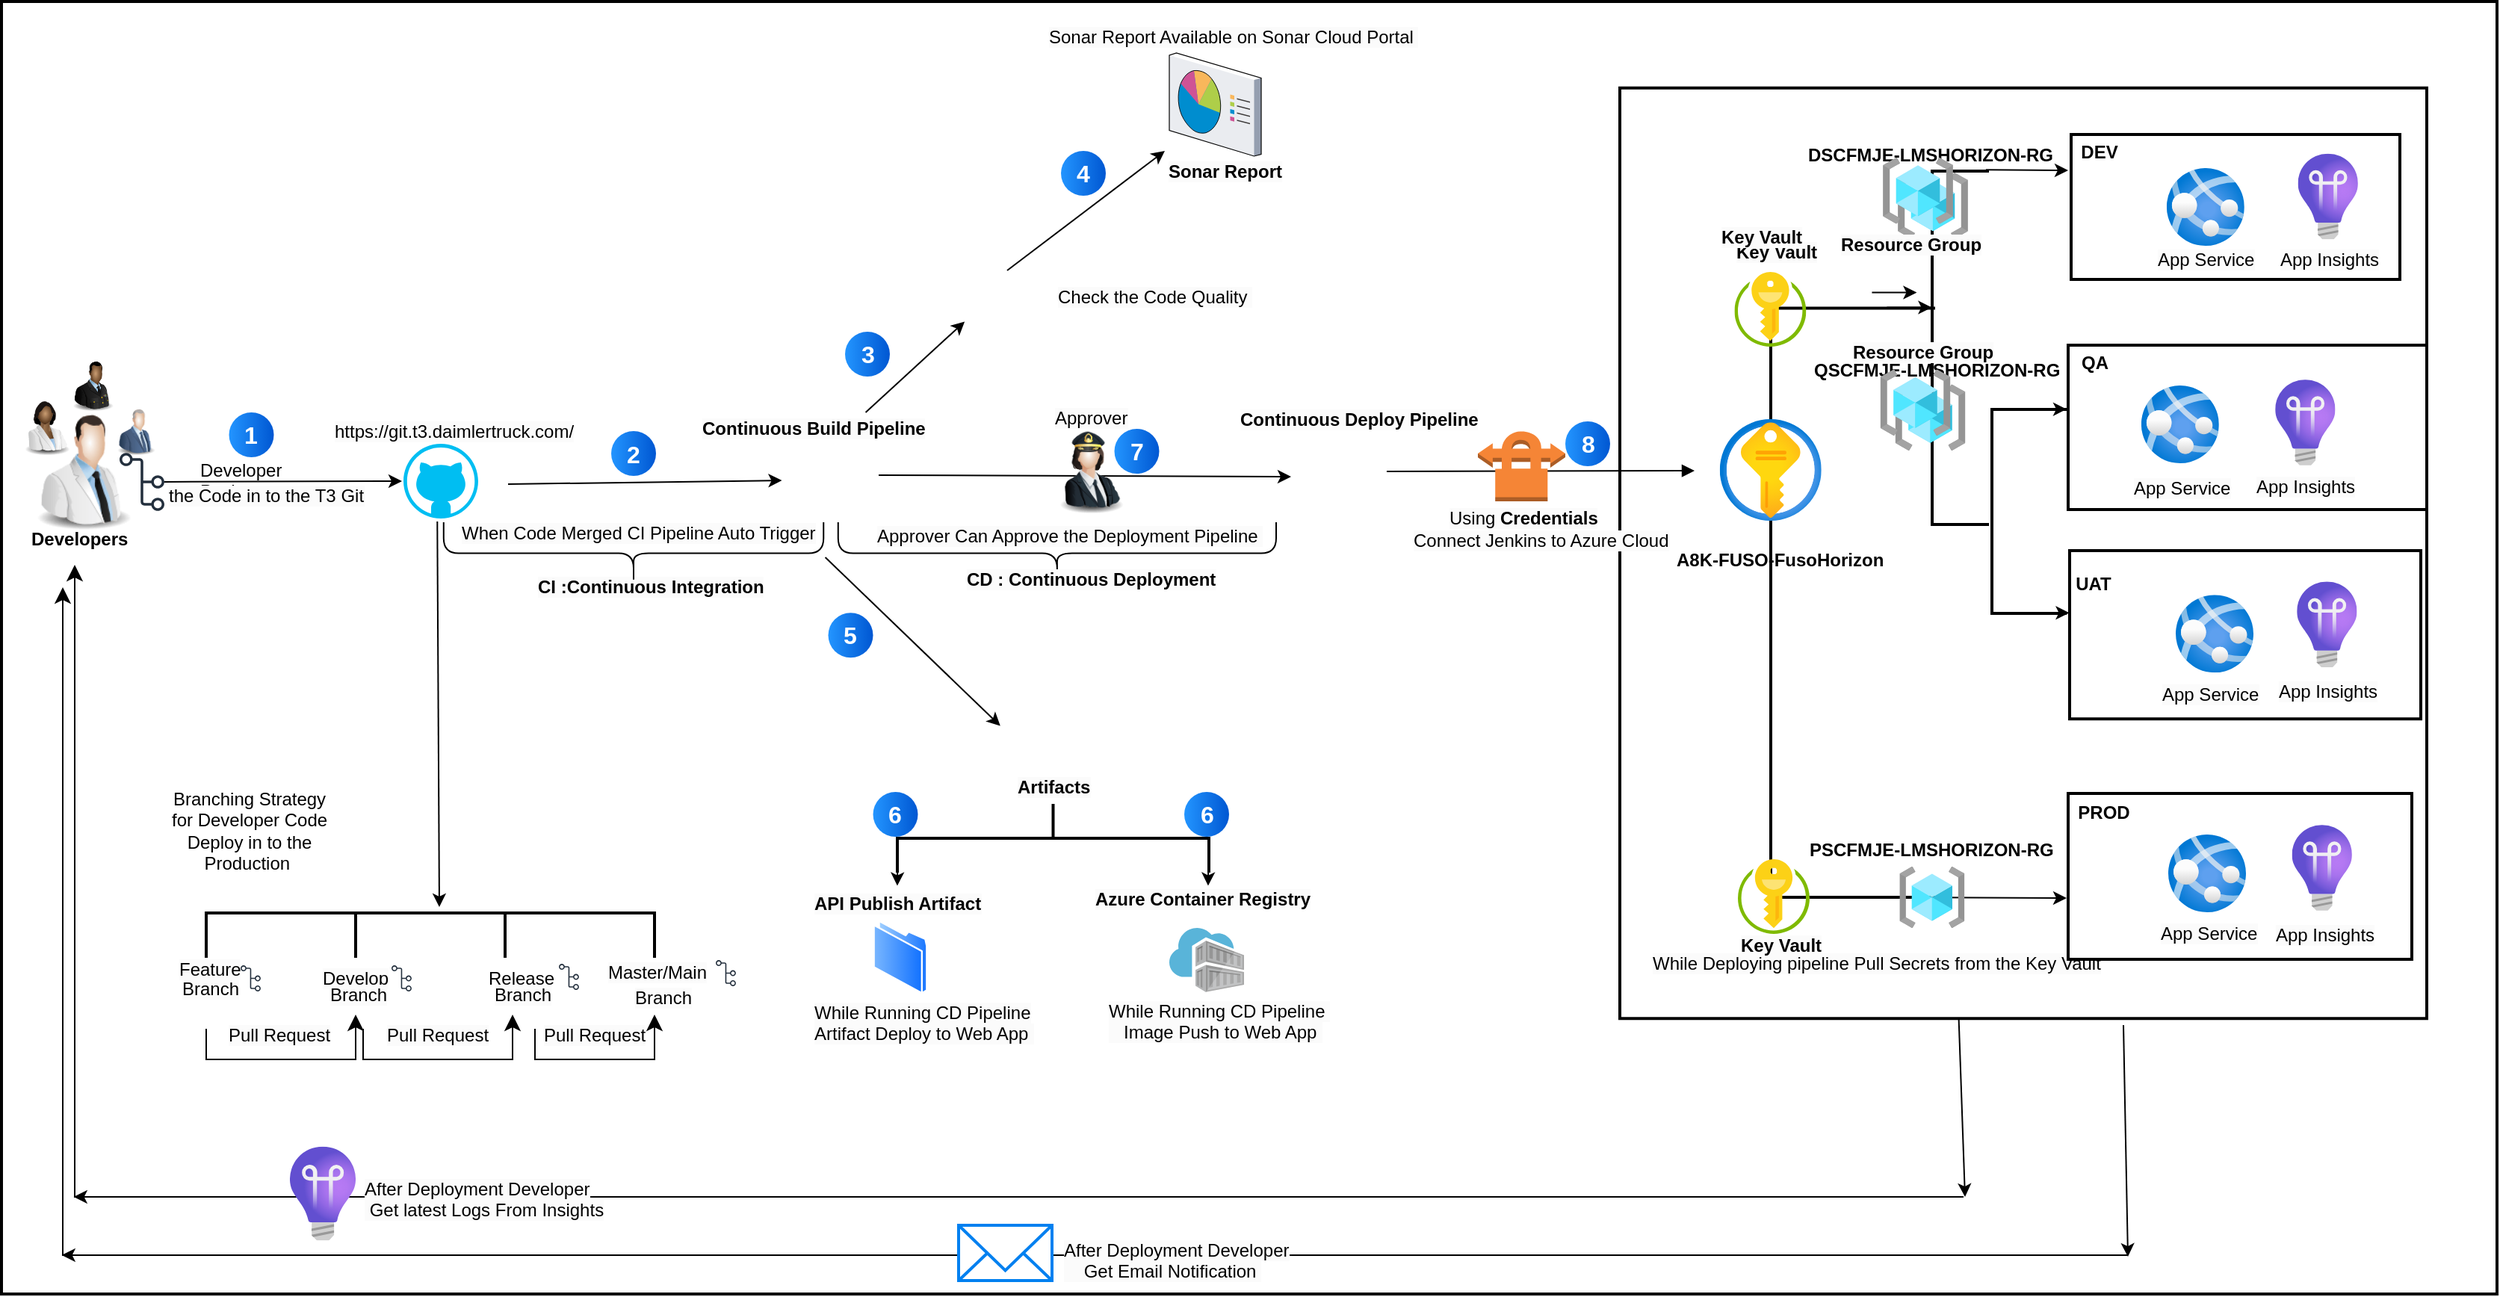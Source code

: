 <mxfile version="24.8.6">
  <diagram name="Jenkins" id="ltTIFVDYSYnXKsiDniPg">
    <mxGraphModel dx="2590" dy="818" grid="1" gridSize="10" guides="1" tooltips="1" connect="1" arrows="1" fold="1" page="1" pageScale="1" pageWidth="850" pageHeight="1100" math="0" shadow="0">
      <root>
        <mxCell id="0" />
        <mxCell id="1" parent="0" />
        <mxCell id="tWTxLmLye7Xa4t6PKYDe-1" value="" style="whiteSpace=wrap;strokeWidth=2;" parent="1" vertex="1">
          <mxGeometry x="-773" y="30" width="1670" height="865" as="geometry" />
        </mxCell>
        <mxCell id="tWTxLmLye7Xa4t6PKYDe-2" value="" style="whiteSpace=wrap;strokeWidth=2;" parent="1" vertex="1">
          <mxGeometry x="310" y="87.87" width="540" height="622.75" as="geometry" />
        </mxCell>
        <mxCell id="tWTxLmLye7Xa4t6PKYDe-3" value="" style="strokeWidth=2;html=1;shape=mxgraph.flowchart.annotation_1;align=left;pointerEvents=1;direction=south;" parent="1" vertex="1">
          <mxGeometry x="-636" y="640" width="100" height="30" as="geometry" />
        </mxCell>
        <mxCell id="tWTxLmLye7Xa4t6PKYDe-4" value="" style="strokeWidth=2;html=1;shape=mxgraph.flowchart.annotation_1;align=left;pointerEvents=1;direction=south;" parent="1" vertex="1">
          <mxGeometry x="-536" y="640" width="100" height="30" as="geometry" />
        </mxCell>
        <mxCell id="tWTxLmLye7Xa4t6PKYDe-5" value="" style="strokeWidth=2;html=1;shape=mxgraph.flowchart.annotation_1;align=left;pointerEvents=1;direction=south;" parent="1" vertex="1">
          <mxGeometry x="-436" y="640" width="100" height="30" as="geometry" />
        </mxCell>
        <mxCell id="tWTxLmLye7Xa4t6PKYDe-6" value="" style="endArrow=classic;html=1;rounded=0;" parent="1" edge="1">
          <mxGeometry width="50" height="50" relative="1" as="geometry">
            <mxPoint x="-481.36" y="378" as="sourcePoint" />
            <mxPoint x="-480" y="636" as="targetPoint" />
          </mxGeometry>
        </mxCell>
        <mxCell id="tWTxLmLye7Xa4t6PKYDe-7" value="&lt;span style=&quot;color: rgb(0, 0, 0); font-family: Helvetica; font-size: 12px; font-style: normal; font-variant-ligatures: normal; font-variant-caps: normal; font-weight: 400; letter-spacing: normal; orphans: 2; text-align: center; text-indent: 0px; text-transform: none; widows: 2; word-spacing: 0px; -webkit-text-stroke-width: 0px; white-space: nowrap; background-color: rgb(251, 251, 251); text-decoration-thickness: initial; text-decoration-style: initial; text-decoration-color: initial; display: inline !important; float: none;&quot;&gt;Feature&lt;/span&gt;" style="text;whiteSpace=wrap;html=1;" parent="1" vertex="1">
          <mxGeometry x="-656" y="663.5" width="60" height="20" as="geometry" />
        </mxCell>
        <mxCell id="tWTxLmLye7Xa4t6PKYDe-8" value="&lt;span style=&quot;color: rgb(0, 0, 0); font-family: Helvetica; font-size: 12px; font-style: normal; font-variant-ligatures: normal; font-variant-caps: normal; font-weight: 400; letter-spacing: normal; orphans: 2; text-align: center; text-indent: 0px; text-transform: none; widows: 2; word-spacing: 0px; -webkit-text-stroke-width: 0px; white-space: nowrap; background-color: rgb(251, 251, 251); text-decoration-thickness: initial; text-decoration-style: initial; text-decoration-color: initial; display: inline !important; float: none;&quot;&gt;Develop&lt;/span&gt;" style="text;whiteSpace=wrap;html=1;" parent="1" vertex="1">
          <mxGeometry x="-560" y="670" width="60" height="20" as="geometry" />
        </mxCell>
        <mxCell id="tWTxLmLye7Xa4t6PKYDe-9" value="&lt;div style=&quot;text-align: center;&quot;&gt;&lt;span style=&quot;text-wrap-mode: nowrap;&quot;&gt;Release&lt;/span&gt;&lt;/div&gt;" style="text;whiteSpace=wrap;html=1;" parent="1" vertex="1">
          <mxGeometry x="-449" y="670" width="60" height="20" as="geometry" />
        </mxCell>
        <mxCell id="tWTxLmLye7Xa4t6PKYDe-10" value="&lt;span style=&quot;color: rgb(0, 0, 0); font-family: Helvetica; font-size: 12px; font-style: normal; font-variant-ligatures: normal; font-variant-caps: normal; font-weight: 400; letter-spacing: normal; orphans: 2; text-align: center; text-indent: 0px; text-transform: none; widows: 2; word-spacing: 0px; -webkit-text-stroke-width: 0px; white-space: nowrap; background-color: rgb(251, 251, 251); text-decoration-thickness: initial; text-decoration-style: initial; text-decoration-color: initial; display: inline !important; float: none;&quot;&gt;Master/Main&lt;/span&gt;" style="text;whiteSpace=wrap;html=1;" parent="1" vertex="1">
          <mxGeometry x="-369.5" y="666" width="60" height="20" as="geometry" />
        </mxCell>
        <mxCell id="tWTxLmLye7Xa4t6PKYDe-11" value="" style="shape=partialRectangle;whiteSpace=wrap;html=1;bottom=1;right=1;left=1;top=0;fillColor=none;routingCenterX=-0.5;" parent="1" vertex="1">
          <mxGeometry x="-636" y="718" width="100" height="20" as="geometry" />
        </mxCell>
        <mxCell id="tWTxLmLye7Xa4t6PKYDe-12" value="" style="shape=partialRectangle;whiteSpace=wrap;html=1;bottom=1;right=1;left=1;top=0;fillColor=none;routingCenterX=-0.5;" parent="1" vertex="1">
          <mxGeometry x="-531" y="718" width="100" height="20" as="geometry" />
        </mxCell>
        <mxCell id="tWTxLmLye7Xa4t6PKYDe-13" value="" style="edgeStyle=segmentEdgeStyle;endArrow=classic;html=1;curved=0;rounded=0;endSize=8;startSize=8;" parent="1" edge="1">
          <mxGeometry width="50" height="50" relative="1" as="geometry">
            <mxPoint x="-458" y="738" as="sourcePoint" />
            <mxPoint x="-431" y="708" as="targetPoint" />
          </mxGeometry>
        </mxCell>
        <mxCell id="tWTxLmLye7Xa4t6PKYDe-14" value="" style="shape=partialRectangle;whiteSpace=wrap;html=1;bottom=1;right=1;left=1;top=0;fillColor=none;routingCenterX=-0.5;" parent="1" vertex="1">
          <mxGeometry x="-416" y="718" width="80" height="20" as="geometry" />
        </mxCell>
        <mxCell id="tWTxLmLye7Xa4t6PKYDe-15" value="" style="edgeStyle=segmentEdgeStyle;endArrow=classic;html=1;curved=0;rounded=0;endSize=8;startSize=8;" parent="1" edge="1">
          <mxGeometry width="50" height="50" relative="1" as="geometry">
            <mxPoint x="-356" y="738" as="sourcePoint" />
            <mxPoint x="-336" y="708" as="targetPoint" />
          </mxGeometry>
        </mxCell>
        <mxCell id="tWTxLmLye7Xa4t6PKYDe-16" value="&lt;span style=&quot;color: rgb(0, 0, 0); font-family: Helvetica; font-size: 12px; font-style: normal; font-variant-ligatures: normal; font-variant-caps: normal; font-weight: 400; letter-spacing: normal; orphans: 2; text-align: center; text-indent: 0px; text-transform: none; widows: 2; word-spacing: 0px; -webkit-text-stroke-width: 0px; white-space: nowrap; background-color: rgb(251, 251, 251); text-decoration-thickness: initial; text-decoration-style: initial; text-decoration-color: initial; display: inline !important; float: none;&quot;&gt;Pull Request&lt;/span&gt;" style="text;whiteSpace=wrap;html=1;" parent="1" vertex="1">
          <mxGeometry x="-623" y="708" width="23" height="20" as="geometry" />
        </mxCell>
        <mxCell id="tWTxLmLye7Xa4t6PKYDe-17" value="" style="endArrow=classic;html=1;rounded=0;entryX=0;entryY=0.5;entryDx=0;entryDy=0;" parent="1" target="tWTxLmLye7Xa4t6PKYDe-135" edge="1">
          <mxGeometry width="50" height="50" relative="1" as="geometry">
            <mxPoint x="-434" y="353" as="sourcePoint" />
            <mxPoint x="-274" y="353" as="targetPoint" />
          </mxGeometry>
        </mxCell>
        <mxCell id="tWTxLmLye7Xa4t6PKYDe-19" value="" style="edgeStyle=elbowEdgeStyle;elbow=horizontal;endArrow=classic;html=1;curved=0;rounded=0;endSize=8;startSize=8;" parent="1" edge="1">
          <mxGeometry width="50" height="50" relative="1" as="geometry">
            <mxPoint x="540" y="830" as="sourcePoint" />
            <mxPoint x="-724" y="407" as="targetPoint" />
            <Array as="points">
              <mxPoint x="-724" y="717" />
            </Array>
          </mxGeometry>
        </mxCell>
        <mxCell id="tWTxLmLye7Xa4t6PKYDe-20" value="&lt;span style=&quot;color: rgb(0, 0, 0); font-family: Helvetica; font-size: 12px; font-style: normal; font-variant-ligatures: normal; font-variant-caps: normal; letter-spacing: normal; orphans: 2; text-align: center; text-indent: 0px; text-transform: none; widows: 2; word-spacing: 0px; -webkit-text-stroke-width: 0px; white-space: nowrap; background-color: rgb(251, 251, 251); text-decoration-thickness: initial; text-decoration-style: initial; text-decoration-color: initial; float: none; display: inline !important;&quot;&gt;Continuous&amp;nbsp;Build Pipeline&lt;/span&gt;" style="text;whiteSpace=wrap;html=1;fontStyle=1" parent="1" vertex="1">
          <mxGeometry x="-306.5" y="302" width="165" height="20" as="geometry" />
        </mxCell>
        <mxCell id="tWTxLmLye7Xa4t6PKYDe-21" value="&lt;span style=&quot;color: rgb(0, 0, 0); font-family: Helvetica; font-size: 12px; font-style: normal; font-variant-ligatures: normal; font-variant-caps: normal; letter-spacing: normal; orphans: 2; text-align: center; text-indent: 0px; text-transform: none; widows: 2; word-spacing: 0px; -webkit-text-stroke-width: 0px; white-space: nowrap; background-color: rgb(251, 251, 251); text-decoration-thickness: initial; text-decoration-style: initial; text-decoration-color: initial; float: none; display: inline !important;&quot;&gt;API Publish Artifact&lt;/span&gt;" style="text;whiteSpace=wrap;html=1;fontStyle=1" parent="1" vertex="1">
          <mxGeometry x="-231.5" y="619.5" width="106" height="30" as="geometry" />
        </mxCell>
        <mxCell id="tWTxLmLye7Xa4t6PKYDe-22" value="&lt;span style=&quot;color: rgb(0, 0, 0); font-family: Helvetica; font-size: 12px; font-style: normal; font-variant-ligatures: normal; font-variant-caps: normal; letter-spacing: normal; orphans: 2; text-align: center; text-indent: 0px; text-transform: none; widows: 2; word-spacing: 0px; -webkit-text-stroke-width: 0px; white-space: nowrap; background-color: rgb(251, 251, 251); text-decoration-thickness: initial; text-decoration-style: initial; text-decoration-color: initial; float: none; display: inline !important;&quot;&gt;Azure Container Registry&lt;/span&gt;" style="text;whiteSpace=wrap;html=1;fontStyle=1" parent="1" vertex="1">
          <mxGeometry x="-43.5" y="617" width="154" height="23" as="geometry" />
        </mxCell>
        <mxCell id="tWTxLmLye7Xa4t6PKYDe-23" value="" style="image;sketch=0;aspect=fixed;html=1;points=[];align=center;fontSize=12;image=img/lib/mscae/Container_Registries.svg;" parent="1" vertex="1">
          <mxGeometry x="8.5" y="650" width="50" height="43" as="geometry" />
        </mxCell>
        <mxCell id="tWTxLmLye7Xa4t6PKYDe-24" value="&lt;span style=&quot;color: rgb(0, 0, 0); font-family: Helvetica; font-size: 12px; font-style: normal; font-variant-ligatures: normal; font-variant-caps: normal; letter-spacing: normal; orphans: 2; text-align: center; text-indent: 0px; text-transform: none; widows: 2; word-spacing: 0px; -webkit-text-stroke-width: 0px; white-space: nowrap; background-color: rgb(251, 251, 251); text-decoration-thickness: initial; text-decoration-style: initial; text-decoration-color: initial; float: none; display: inline !important;&quot;&gt;Sonar Report&lt;/span&gt;" style="text;whiteSpace=wrap;html=1;fontStyle=1" parent="1" vertex="1">
          <mxGeometry x="5.5" y="130" width="74.5" height="17" as="geometry" />
        </mxCell>
        <mxCell id="tWTxLmLye7Xa4t6PKYDe-25" value="" style="verticalLabelPosition=bottom;sketch=0;aspect=fixed;html=1;verticalAlign=top;strokeColor=none;align=center;outlineConnect=0;shape=mxgraph.citrix.reporting;" parent="1" vertex="1">
          <mxGeometry x="8.5" y="64.5" width="61.5" height="69" as="geometry" />
        </mxCell>
        <mxCell id="tWTxLmLye7Xa4t6PKYDe-26" value="" style="endArrow=classic;html=1;rounded=0;" parent="1" edge="1">
          <mxGeometry width="50" height="50" relative="1" as="geometry">
            <mxPoint x="-186" y="347" as="sourcePoint" />
            <mxPoint x="90" y="348" as="targetPoint" />
          </mxGeometry>
        </mxCell>
        <mxCell id="tWTxLmLye7Xa4t6PKYDe-27" value="" style="endArrow=classic;html=1;rounded=0;entryX=0.23;entryY=0.766;entryDx=0;entryDy=0;entryPerimeter=0;" parent="1" edge="1">
          <mxGeometry width="50" height="50" relative="1" as="geometry">
            <mxPoint x="-194.71" y="305" as="sourcePoint" />
            <mxPoint x="-128.42" y="244.198" as="targetPoint" />
          </mxGeometry>
        </mxCell>
        <mxCell id="tWTxLmLye7Xa4t6PKYDe-28" value="" style="endArrow=classic;html=1;rounded=0;entryX=0;entryY=0;entryDx=0;entryDy=0;" parent="1" target="tWTxLmLye7Xa4t6PKYDe-24" edge="1">
          <mxGeometry width="50" height="50" relative="1" as="geometry">
            <mxPoint x="-100" y="210" as="sourcePoint" />
            <mxPoint x="-14" y="127" as="targetPoint" />
          </mxGeometry>
        </mxCell>
        <mxCell id="tWTxLmLye7Xa4t6PKYDe-29" value="" style="image;html=1;image=img/lib/clip_art/people/Scientist_Man_128x128.png" parent="1" vertex="1">
          <mxGeometry x="-758" y="304.5" width="80" height="80" as="geometry" />
        </mxCell>
        <mxCell id="tWTxLmLye7Xa4t6PKYDe-30" value="" style="edgeStyle=elbowEdgeStyle;elbow=horizontal;endArrow=classic;html=1;curved=0;rounded=0;endSize=8;startSize=8;" parent="1" edge="1">
          <mxGeometry width="50" height="50" relative="1" as="geometry">
            <mxPoint x="650" y="869" as="sourcePoint" />
            <mxPoint x="-731.88" y="422" as="targetPoint" />
            <Array as="points">
              <mxPoint x="-732" y="877" />
            </Array>
          </mxGeometry>
        </mxCell>
        <mxCell id="tWTxLmLye7Xa4t6PKYDe-31" value="" style="image;aspect=fixed;perimeter=ellipsePerimeter;html=1;align=center;shadow=0;dashed=0;spacingTop=3;image=img/lib/active_directory/folder.svg;" parent="1" vertex="1">
          <mxGeometry x="-189.75" y="644.5" width="36.5" height="50" as="geometry" />
        </mxCell>
        <mxCell id="tWTxLmLye7Xa4t6PKYDe-32" value="" style="endArrow=classic;html=1;rounded=0;entryX=-0.012;entryY=0.401;entryDx=0;entryDy=0;entryPerimeter=0;" parent="1" edge="1">
          <mxGeometry width="50" height="50" relative="1" as="geometry">
            <mxPoint x="-221.71" y="402" as="sourcePoint" />
            <mxPoint x="-104.6" y="514.8" as="targetPoint" />
          </mxGeometry>
        </mxCell>
        <mxCell id="tWTxLmLye7Xa4t6PKYDe-33" value="&lt;span style=&quot;color: rgb(0, 0, 0); font-family: Helvetica; font-size: 12px; font-style: normal; font-variant-ligatures: normal; font-variant-caps: normal; font-weight: 400; letter-spacing: normal; orphans: 2; text-align: center; text-indent: 0px; text-transform: none; widows: 2; word-spacing: 0px; -webkit-text-stroke-width: 0px; white-space: normal; background-color: rgb(251, 251, 251); text-decoration-thickness: initial; text-decoration-style: initial; text-decoration-color: initial; display: inline !important; float: none;&quot;&gt;Approver&lt;/span&gt;" style="text;whiteSpace=wrap;html=1;" parent="1" vertex="1">
          <mxGeometry x="-70.5" y="294.63" width="70" height="20" as="geometry" />
        </mxCell>
        <mxCell id="tWTxLmLye7Xa4t6PKYDe-41" value="" style="image;aspect=fixed;html=1;points=[];align=center;fontSize=12;image=img/lib/azure2/devops/Application_Insights.svg;" parent="1" vertex="1">
          <mxGeometry x="-580" y="796.25" width="44" height="63" as="geometry" />
        </mxCell>
        <mxCell id="tWTxLmLye7Xa4t6PKYDe-46" value="" style="curved=1;startArrow=none;endArrow=block;exitX=1;exitY=0.5;exitDx=0;exitDy=0;" parent="1" edge="1" source="tWTxLmLye7Xa4t6PKYDe-136">
          <mxGeometry relative="1" as="geometry">
            <Array as="points" />
            <mxPoint x="199" y="344" as="sourcePoint" />
            <mxPoint x="360" y="344" as="targetPoint" />
          </mxGeometry>
        </mxCell>
        <mxCell id="tWTxLmLye7Xa4t6PKYDe-48" value="&lt;span style=&quot;color: rgb(0, 0, 0); font-family: Helvetica; font-size: 12px; font-style: normal; font-variant-ligatures: normal; font-variant-caps: normal; font-weight: 400; letter-spacing: normal; orphans: 2; text-align: center; text-indent: 0px; text-transform: none; widows: 2; word-spacing: 0px; -webkit-text-stroke-width: 0px; white-space: nowrap; background-color: rgb(251, 251, 251); text-decoration-thickness: initial; text-decoration-style: initial; text-decoration-color: initial; display: inline !important; float: none;&quot;&gt;After Deployment Developer&lt;/span&gt;&lt;div&gt;&lt;span style=&quot;color: rgb(0, 0, 0); font-family: Helvetica; font-size: 12px; font-style: normal; font-variant-ligatures: normal; font-variant-caps: normal; font-weight: 400; letter-spacing: normal; orphans: 2; text-align: center; text-indent: 0px; text-transform: none; widows: 2; word-spacing: 0px; -webkit-text-stroke-width: 0px; white-space: nowrap; background-color: rgb(251, 251, 251); text-decoration-thickness: initial; text-decoration-style: initial; text-decoration-color: initial; display: inline !important; float: none;&quot;&gt;&amp;nbsp; &amp;nbsp; Get Email Notification&amp;nbsp;&lt;/span&gt;&lt;/div&gt;" style="text;whiteSpace=wrap;html=1;" parent="1" vertex="1">
          <mxGeometry x="-64.5" y="852.4" width="168" height="30" as="geometry" />
        </mxCell>
        <mxCell id="tWTxLmLye7Xa4t6PKYDe-49" value="&lt;span style=&quot;color: rgb(0, 0, 0); font-family: Helvetica; font-size: 12px; font-style: normal; font-variant-ligatures: normal; font-variant-caps: normal; font-weight: 400; letter-spacing: normal; orphans: 2; text-align: center; text-indent: 0px; text-transform: none; widows: 2; word-spacing: 0px; -webkit-text-stroke-width: 0px; white-space: nowrap; background-color: rgb(251, 251, 251); text-decoration-thickness: initial; text-decoration-style: initial; text-decoration-color: initial; display: inline !important; float: none;&quot;&gt;After Deployment Developer&lt;/span&gt;&lt;div&gt;&lt;span style=&quot;color: rgb(0, 0, 0); font-family: Helvetica; font-size: 12px; font-style: normal; font-variant-ligatures: normal; font-variant-caps: normal; font-weight: 400; letter-spacing: normal; orphans: 2; text-align: center; text-indent: 0px; text-transform: none; widows: 2; word-spacing: 0px; -webkit-text-stroke-width: 0px; white-space: nowrap; background-color: rgb(251, 251, 251); text-decoration-thickness: initial; text-decoration-style: initial; text-decoration-color: initial; display: inline !important; float: none;&quot;&gt;&amp;nbsp;Get latest Logs From Insights&lt;/span&gt;&lt;/div&gt;" style="text;whiteSpace=wrap;html=1;" parent="1" vertex="1">
          <mxGeometry x="-532" y="811" width="184.75" height="30" as="geometry" />
        </mxCell>
        <mxCell id="tWTxLmLye7Xa4t6PKYDe-50" value="1" style="ellipse;whiteSpace=wrap;html=1;aspect=fixed;rotation=0;gradientColor=#0057D2;strokeColor=none;gradientDirection=east;fillColor=#2395FF;rounded=0;pointerEvents=0;fontFamily=Helvetica;fontSize=16;fontColor=#FFFFFF;spacingTop=4;spacingBottom=4;spacingLeft=4;spacingRight=4;points=[];fontStyle=1" parent="1" vertex="1">
          <mxGeometry x="-620.75" y="305" width="30" height="30" as="geometry" />
        </mxCell>
        <mxCell id="tWTxLmLye7Xa4t6PKYDe-51" value="2" style="ellipse;whiteSpace=wrap;html=1;aspect=fixed;rotation=0;gradientColor=#0057D2;strokeColor=none;gradientDirection=east;fillColor=#2395FF;rounded=0;pointerEvents=0;fontFamily=Helvetica;fontSize=16;fontColor=#FFFFFF;spacingTop=4;spacingBottom=4;spacingLeft=4;spacingRight=4;points=[];fontStyle=1" parent="1" vertex="1">
          <mxGeometry x="-365" y="317.5" width="30" height="30" as="geometry" />
        </mxCell>
        <mxCell id="tWTxLmLye7Xa4t6PKYDe-52" value="3" style="ellipse;whiteSpace=wrap;html=1;aspect=fixed;rotation=0;gradientColor=#0057D2;strokeColor=none;gradientDirection=east;fillColor=#2395FF;rounded=0;pointerEvents=0;fontFamily=Helvetica;fontSize=16;fontColor=#FFFFFF;spacingTop=4;spacingBottom=4;spacingLeft=4;spacingRight=4;points=[];fontStyle=1" parent="1" vertex="1">
          <mxGeometry x="-208.5" y="251" width="30" height="30" as="geometry" />
        </mxCell>
        <mxCell id="tWTxLmLye7Xa4t6PKYDe-53" value="4" style="ellipse;whiteSpace=wrap;html=1;aspect=fixed;rotation=0;gradientColor=#0057D2;strokeColor=none;gradientDirection=east;fillColor=#2395FF;rounded=0;pointerEvents=0;fontFamily=Helvetica;fontSize=16;fontColor=#FFFFFF;spacingTop=4;spacingBottom=4;spacingLeft=4;spacingRight=4;points=[];fontStyle=1" parent="1" vertex="1">
          <mxGeometry x="-64" y="130" width="30" height="30" as="geometry" />
        </mxCell>
        <mxCell id="tWTxLmLye7Xa4t6PKYDe-54" value="5" style="ellipse;whiteSpace=wrap;html=1;aspect=fixed;rotation=0;gradientColor=#0057D2;strokeColor=none;gradientDirection=east;fillColor=#2395FF;rounded=0;pointerEvents=0;fontFamily=Helvetica;fontSize=16;fontColor=#FFFFFF;spacingTop=4;spacingBottom=4;spacingLeft=4;spacingRight=4;points=[];fontStyle=1" parent="1" vertex="1">
          <mxGeometry x="-219.75" y="439.13" width="30" height="30" as="geometry" />
        </mxCell>
        <mxCell id="tWTxLmLye7Xa4t6PKYDe-55" value="6" style="ellipse;whiteSpace=wrap;html=1;aspect=fixed;rotation=0;gradientColor=#0057D2;strokeColor=none;gradientDirection=east;fillColor=#2395FF;rounded=0;pointerEvents=0;fontFamily=Helvetica;fontSize=16;fontColor=#FFFFFF;spacingTop=4;spacingBottom=4;spacingLeft=4;spacingRight=4;points=[];fontStyle=1" parent="1" vertex="1">
          <mxGeometry x="18.5" y="559" width="30" height="30" as="geometry" />
        </mxCell>
        <mxCell id="tWTxLmLye7Xa4t6PKYDe-56" value="6" style="ellipse;whiteSpace=wrap;html=1;aspect=fixed;rotation=0;gradientColor=#0057D2;strokeColor=none;gradientDirection=east;fillColor=#2395FF;rounded=0;pointerEvents=0;fontFamily=Helvetica;fontSize=16;fontColor=#FFFFFF;spacingTop=4;spacingBottom=4;spacingLeft=4;spacingRight=4;points=[];fontStyle=1" parent="1" vertex="1">
          <mxGeometry x="-189.75" y="559" width="30" height="30" as="geometry" />
        </mxCell>
        <mxCell id="tWTxLmLye7Xa4t6PKYDe-57" value="7" style="ellipse;whiteSpace=wrap;html=1;aspect=fixed;rotation=0;gradientColor=#0057D2;strokeColor=none;gradientDirection=east;fillColor=#2395FF;rounded=0;pointerEvents=0;fontFamily=Helvetica;fontSize=16;fontColor=#FFFFFF;spacingTop=4;spacingBottom=4;spacingLeft=4;spacingRight=4;points=[];fontStyle=1" parent="1" vertex="1">
          <mxGeometry x="-28.25" y="316" width="30" height="30" as="geometry" />
        </mxCell>
        <mxCell id="tWTxLmLye7Xa4t6PKYDe-58" value="8" style="ellipse;whiteSpace=wrap;html=1;aspect=fixed;rotation=0;gradientColor=#0057D2;strokeColor=none;gradientDirection=east;fillColor=#2395FF;rounded=0;pointerEvents=0;fontFamily=Helvetica;fontSize=16;fontColor=#FFFFFF;spacingTop=4;spacingBottom=4;spacingLeft=4;spacingRight=4;points=[];fontStyle=1" parent="1" vertex="1">
          <mxGeometry x="273.5" y="311" width="30" height="30" as="geometry" />
        </mxCell>
        <mxCell id="tWTxLmLye7Xa4t6PKYDe-59" value="" style="endArrow=classic;html=1;rounded=0;exitX=0.42;exitY=1;exitDx=0;exitDy=0;exitPerimeter=0;" parent="1" source="tWTxLmLye7Xa4t6PKYDe-2" edge="1">
          <mxGeometry width="50" height="50" relative="1" as="geometry">
            <mxPoint x="653.375" y="787" as="sourcePoint" />
            <mxPoint x="541" y="830" as="targetPoint" />
          </mxGeometry>
        </mxCell>
        <mxCell id="tWTxLmLye7Xa4t6PKYDe-60" value="" style="endArrow=classic;html=1;rounded=0;" parent="1" edge="1">
          <mxGeometry width="50" height="50" relative="1" as="geometry">
            <mxPoint x="647" y="715" as="sourcePoint" />
            <mxPoint x="650" y="870" as="targetPoint" />
            <Array as="points" />
          </mxGeometry>
        </mxCell>
        <mxCell id="tWTxLmLye7Xa4t6PKYDe-65" value="" style="edgeStyle=segmentEdgeStyle;endArrow=classic;html=1;curved=0;rounded=0;endSize=8;startSize=8;" parent="1" edge="1">
          <mxGeometry width="50" height="50" relative="1" as="geometry">
            <mxPoint x="-556" y="738" as="sourcePoint" />
            <mxPoint x="-536" y="708" as="targetPoint" />
          </mxGeometry>
        </mxCell>
        <mxCell id="tWTxLmLye7Xa4t6PKYDe-66" value="" style="verticalLabelPosition=bottom;html=1;verticalAlign=top;align=center;strokeColor=none;fillColor=#00BEF2;shape=mxgraph.azure.github_code;pointerEvents=1;" parent="1" vertex="1">
          <mxGeometry x="-504" y="326" width="50" height="50" as="geometry" />
        </mxCell>
        <mxCell id="tWTxLmLye7Xa4t6PKYDe-67" value="" style="sketch=0;outlineConnect=0;fontColor=#232F3E;gradientColor=none;fillColor=#232F3D;strokeColor=none;dashed=0;verticalLabelPosition=bottom;verticalAlign=top;align=center;html=1;fontSize=12;fontStyle=0;aspect=fixed;pointerEvents=1;shape=mxgraph.aws4.git_repository;" parent="1" vertex="1">
          <mxGeometry x="-694" y="332" width="30" height="39" as="geometry" />
        </mxCell>
        <mxCell id="tWTxLmLye7Xa4t6PKYDe-68" value="" style="sketch=0;outlineConnect=0;fontColor=#232F3E;gradientColor=none;fillColor=#232F3D;strokeColor=none;dashed=0;verticalLabelPosition=bottom;verticalAlign=top;align=center;html=1;fontSize=12;fontStyle=0;aspect=fixed;pointerEvents=1;shape=mxgraph.aws4.git_repository;" parent="1" vertex="1">
          <mxGeometry x="-613" y="675" width="13.46" height="17.5" as="geometry" />
        </mxCell>
        <mxCell id="tWTxLmLye7Xa4t6PKYDe-69" value="" style="sketch=0;outlineConnect=0;fontColor=#232F3E;gradientColor=none;fillColor=#232F3D;strokeColor=none;dashed=0;verticalLabelPosition=bottom;verticalAlign=top;align=center;html=1;fontSize=12;fontStyle=0;aspect=fixed;pointerEvents=1;shape=mxgraph.aws4.git_repository;" parent="1" vertex="1">
          <mxGeometry x="-512" y="675" width="13.46" height="17.5" as="geometry" />
        </mxCell>
        <mxCell id="tWTxLmLye7Xa4t6PKYDe-70" value="" style="sketch=0;outlineConnect=0;fontColor=#232F3E;gradientColor=none;fillColor=#232F3D;strokeColor=none;dashed=0;verticalLabelPosition=bottom;verticalAlign=top;align=center;html=1;fontSize=12;fontStyle=0;aspect=fixed;pointerEvents=1;shape=mxgraph.aws4.git_repository;" parent="1" vertex="1">
          <mxGeometry x="-400" y="674" width="13.46" height="17.5" as="geometry" />
        </mxCell>
        <mxCell id="tWTxLmLye7Xa4t6PKYDe-71" value="" style="sketch=0;outlineConnect=0;fontColor=#232F3E;gradientColor=none;fillColor=#232F3D;strokeColor=none;dashed=0;verticalLabelPosition=bottom;verticalAlign=top;align=center;html=1;fontSize=12;fontStyle=0;aspect=fixed;pointerEvents=1;shape=mxgraph.aws4.git_repository;" parent="1" vertex="1">
          <mxGeometry x="-295" y="671.5" width="13.46" height="17.5" as="geometry" />
        </mxCell>
        <mxCell id="tWTxLmLye7Xa4t6PKYDe-74" value="&lt;span style=&quot;color: rgb(0, 0, 0); font-family: Helvetica; font-size: 12px; font-style: normal; font-variant-ligatures: normal; font-variant-caps: normal; letter-spacing: normal; orphans: 2; text-align: center; text-indent: 0px; text-transform: none; widows: 2; word-spacing: 0px; -webkit-text-stroke-width: 0px; white-space: nowrap; background-color: rgb(251, 251, 251); text-decoration-thickness: initial; text-decoration-style: initial; text-decoration-color: initial; float: none; display: inline !important;&quot;&gt;Artifacts&lt;/span&gt;" style="text;whiteSpace=wrap;html=1;fontStyle=1" parent="1" vertex="1">
          <mxGeometry x="-94.75" y="542" width="74.5" height="17" as="geometry" />
        </mxCell>
        <mxCell id="tWTxLmLye7Xa4t6PKYDe-84" value="&lt;span style=&quot;color: rgb(0, 0, 0); font-family: Helvetica; font-size: 12px; font-style: normal; font-variant-ligatures: normal; font-variant-caps: normal; font-weight: 400; letter-spacing: normal; orphans: 2; text-align: center; text-indent: 0px; text-transform: none; widows: 2; word-spacing: 0px; -webkit-text-stroke-width: 0px; white-space: nowrap; background-color: rgb(251, 251, 251); text-decoration-thickness: initial; text-decoration-style: initial; text-decoration-color: initial; display: inline !important; float: none;&quot;&gt;While Running CD Pipeline&amp;nbsp;&lt;/span&gt;&lt;div&gt;&lt;span style=&quot;color: rgb(0, 0, 0); font-family: Helvetica; font-size: 12px; font-style: normal; font-variant-ligatures: normal; font-variant-caps: normal; font-weight: 400; letter-spacing: normal; orphans: 2; text-align: center; text-indent: 0px; text-transform: none; widows: 2; word-spacing: 0px; -webkit-text-stroke-width: 0px; white-space: nowrap; background-color: rgb(251, 251, 251); text-decoration-thickness: initial; text-decoration-style: initial; text-decoration-color: initial; display: inline !important; float: none;&quot;&gt;&amp;nbsp; &amp;nbsp;Image Push to Web App&amp;nbsp;&lt;/span&gt;&lt;/div&gt;" style="text;whiteSpace=wrap;html=1;" parent="1" vertex="1">
          <mxGeometry x="-34" y="692" width="154" height="23" as="geometry" />
        </mxCell>
        <mxCell id="tWTxLmLye7Xa4t6PKYDe-75" value="&lt;span style=&quot;color: rgb(0, 0, 0); font-family: Helvetica; font-size: 12px; font-style: normal; font-variant-ligatures: normal; font-variant-caps: normal; font-weight: 400; letter-spacing: normal; orphans: 2; text-align: center; text-indent: 0px; text-transform: none; widows: 2; word-spacing: 0px; -webkit-text-stroke-width: 0px; white-space: nowrap; background-color: rgb(251, 251, 251); text-decoration-thickness: initial; text-decoration-style: initial; text-decoration-color: initial; display: inline !important; float: none;&quot;&gt;Pull Request&lt;/span&gt;" style="text;whiteSpace=wrap;html=1;" parent="1" vertex="1">
          <mxGeometry x="-516.77" y="708" width="23" height="20" as="geometry" />
        </mxCell>
        <mxCell id="tWTxLmLye7Xa4t6PKYDe-76" value="&lt;span style=&quot;color: rgb(0, 0, 0); font-family: Helvetica; font-size: 12px; font-style: normal; font-variant-ligatures: normal; font-variant-caps: normal; font-weight: 400; letter-spacing: normal; orphans: 2; text-align: center; text-indent: 0px; text-transform: none; widows: 2; word-spacing: 0px; -webkit-text-stroke-width: 0px; white-space: nowrap; background-color: rgb(251, 251, 251); text-decoration-thickness: initial; text-decoration-style: initial; text-decoration-color: initial; display: inline !important; float: none;&quot;&gt;Pull Request&lt;/span&gt;" style="text;whiteSpace=wrap;html=1;" parent="1" vertex="1">
          <mxGeometry x="-412" y="708" width="23" height="20" as="geometry" />
        </mxCell>
        <mxCell id="tWTxLmLye7Xa4t6PKYDe-77" value="&lt;span style=&quot;color: rgb(0, 0, 0); font-family: Helvetica; font-size: 12px; font-style: normal; font-variant-ligatures: normal; font-variant-caps: normal; font-weight: 400; letter-spacing: normal; orphans: 2; text-align: center; text-indent: 0px; text-transform: none; widows: 2; word-spacing: 0px; -webkit-text-stroke-width: 0px; white-space: nowrap; background-color: rgb(251, 251, 251); text-decoration-thickness: initial; text-decoration-style: initial; text-decoration-color: initial; display: inline !important; float: none;&quot;&gt;Branch&lt;/span&gt;" style="text;whiteSpace=wrap;html=1;" parent="1" vertex="1">
          <mxGeometry x="-654" y="677" width="23" height="20" as="geometry" />
        </mxCell>
        <mxCell id="tWTxLmLye7Xa4t6PKYDe-78" value="&lt;span style=&quot;color: rgb(0, 0, 0); font-family: Helvetica; font-size: 12px; font-style: normal; font-variant-ligatures: normal; font-variant-caps: normal; font-weight: 400; letter-spacing: normal; orphans: 2; text-align: center; text-indent: 0px; text-transform: none; widows: 2; word-spacing: 0px; -webkit-text-stroke-width: 0px; white-space: nowrap; background-color: rgb(251, 251, 251); text-decoration-thickness: initial; text-decoration-style: initial; text-decoration-color: initial; display: inline !important; float: none;&quot;&gt;Branch&lt;/span&gt;" style="text;whiteSpace=wrap;html=1;" parent="1" vertex="1">
          <mxGeometry x="-555" y="681" width="23" height="20" as="geometry" />
        </mxCell>
        <mxCell id="tWTxLmLye7Xa4t6PKYDe-79" value="&lt;span style=&quot;color: rgb(0, 0, 0); font-family: Helvetica; font-size: 12px; font-style: normal; font-variant-ligatures: normal; font-variant-caps: normal; font-weight: 400; letter-spacing: normal; orphans: 2; text-align: center; text-indent: 0px; text-transform: none; widows: 2; word-spacing: 0px; -webkit-text-stroke-width: 0px; white-space: nowrap; background-color: rgb(251, 251, 251); text-decoration-thickness: initial; text-decoration-style: initial; text-decoration-color: initial; display: inline !important; float: none;&quot;&gt;Branch&lt;/span&gt;" style="text;whiteSpace=wrap;html=1;" parent="1" vertex="1">
          <mxGeometry x="-445" y="681" width="23" height="20" as="geometry" />
        </mxCell>
        <mxCell id="tWTxLmLye7Xa4t6PKYDe-80" value="&lt;span style=&quot;color: rgb(0, 0, 0); font-family: Helvetica; font-size: 12px; font-style: normal; font-variant-ligatures: normal; font-variant-caps: normal; font-weight: 400; letter-spacing: normal; orphans: 2; text-align: center; text-indent: 0px; text-transform: none; widows: 2; word-spacing: 0px; -webkit-text-stroke-width: 0px; white-space: nowrap; background-color: rgb(251, 251, 251); text-decoration-thickness: initial; text-decoration-style: initial; text-decoration-color: initial; display: inline !important; float: none;&quot;&gt;Branch&lt;/span&gt;" style="text;whiteSpace=wrap;html=1;" parent="1" vertex="1">
          <mxGeometry x="-351" y="683" width="23" height="20" as="geometry" />
        </mxCell>
        <mxCell id="tWTxLmLye7Xa4t6PKYDe-81" value="&lt;span style=&quot;color: rgb(0, 0, 0); font-family: Helvetica; font-size: 12px; font-style: normal; font-variant-ligatures: normal; font-variant-caps: normal; letter-spacing: normal; orphans: 2; text-align: center; text-indent: 0px; text-transform: none; widows: 2; word-spacing: 0px; -webkit-text-stroke-width: 0px; white-space: nowrap; background-color: rgb(251, 251, 251); text-decoration-thickness: initial; text-decoration-style: initial; text-decoration-color: initial; float: none; display: inline !important;&quot;&gt;CI :Continuous Integration&lt;/span&gt;" style="text;whiteSpace=wrap;html=1;fontStyle=1" parent="1" vertex="1">
          <mxGeometry x="-416.5" y="407.75" width="74.5" height="17" as="geometry" />
        </mxCell>
        <mxCell id="tWTxLmLye7Xa4t6PKYDe-85" value="&lt;span style=&quot;color: rgb(0, 0, 0); font-family: Helvetica; font-size: 12px; font-style: normal; font-variant-ligatures: normal; font-variant-caps: normal; font-weight: 400; letter-spacing: normal; orphans: 2; text-align: center; text-indent: 0px; text-transform: none; widows: 2; word-spacing: 0px; -webkit-text-stroke-width: 0px; white-space: nowrap; background-color: rgb(251, 251, 251); text-decoration-thickness: initial; text-decoration-style: initial; text-decoration-color: initial; display: inline !important; float: none;&quot;&gt;While Running CD Pipeline &lt;br&gt;Artifact Deploy to Web App&amp;nbsp;&lt;/span&gt;" style="text;whiteSpace=wrap;html=1;" parent="1" vertex="1">
          <mxGeometry x="-231.5" y="692.5" width="154" height="23" as="geometry" />
        </mxCell>
        <mxCell id="tWTxLmLye7Xa4t6PKYDe-86" value="" style="shape=curlyBracket;whiteSpace=wrap;html=1;rounded=1;labelPosition=left;verticalLabelPosition=middle;align=right;verticalAlign=middle;direction=north;" parent="1" vertex="1">
          <mxGeometry x="-477.11" y="378.5" width="254.23" height="41.5" as="geometry" />
        </mxCell>
        <mxCell id="tWTxLmLye7Xa4t6PKYDe-87" value="" style="shape=curlyBracket;whiteSpace=wrap;html=1;rounded=1;labelPosition=left;verticalLabelPosition=middle;align=right;verticalAlign=middle;direction=north;" parent="1" vertex="1">
          <mxGeometry x="-213.11" y="378.5" width="293.11" height="41.5" as="geometry" />
        </mxCell>
        <mxCell id="tWTxLmLye7Xa4t6PKYDe-88" value="&lt;span style=&quot;color: rgb(0, 0, 0); font-family: Helvetica; font-size: 12px; font-style: normal; font-variant-ligatures: normal; font-variant-caps: normal; letter-spacing: normal; orphans: 2; text-align: center; text-indent: 0px; text-transform: none; widows: 2; word-spacing: 0px; -webkit-text-stroke-width: 0px; white-space: nowrap; background-color: rgb(251, 251, 251); text-decoration-thickness: initial; text-decoration-style: initial; text-decoration-color: initial; float: none; display: inline !important;&quot;&gt;CD : Continuous Deployment&lt;/span&gt;" style="text;whiteSpace=wrap;html=1;fontStyle=1" parent="1" vertex="1">
          <mxGeometry x="-129.5" y="402.5" width="74.5" height="17" as="geometry" />
        </mxCell>
        <mxCell id="tWTxLmLye7Xa4t6PKYDe-89" value="&lt;div style=&quot;text-align: center;&quot;&gt;&lt;span style=&quot;background-color: initial; text-wrap-mode: nowrap;&quot;&gt;Developers&lt;/span&gt;&lt;/div&gt;" style="text;whiteSpace=wrap;html=1;fontStyle=1" parent="1" vertex="1">
          <mxGeometry x="-755.5" y="375.5" width="74.5" height="17" as="geometry" />
        </mxCell>
        <mxCell id="tWTxLmLye7Xa4t6PKYDe-90" value="" style="endArrow=classic;html=1;rounded=0;" parent="1" source="tWTxLmLye7Xa4t6PKYDe-67" edge="1">
          <mxGeometry width="50" height="50" relative="1" as="geometry">
            <mxPoint x="-592" y="353.132" as="sourcePoint" />
            <mxPoint x="-505" y="351" as="targetPoint" />
          </mxGeometry>
        </mxCell>
        <mxCell id="tWTxLmLye7Xa4t6PKYDe-91" value="&lt;span style=&quot;color: rgb(0, 0, 0); font-family: Helvetica; font-size: 12px; font-style: normal; font-variant-ligatures: normal; font-variant-caps: normal; font-weight: 400; letter-spacing: normal; orphans: 2; text-align: center; text-indent: 0px; text-transform: none; widows: 2; word-spacing: 0px; -webkit-text-stroke-width: 0px; white-space: nowrap; background-color: rgb(251, 251, 251); text-decoration-thickness: initial; text-decoration-style: initial; text-decoration-color: initial; display: inline !important; float: none;&quot;&gt;https://git.t3.daimlertruck.com/&lt;/span&gt;" style="text;whiteSpace=wrap;html=1;" parent="1" vertex="1">
          <mxGeometry x="-551.77" y="303.5" width="74.5" height="17" as="geometry" />
        </mxCell>
        <mxCell id="tWTxLmLye7Xa4t6PKYDe-92" value="" style="strokeWidth=2;html=1;shape=mxgraph.flowchart.annotation_2;align=left;labelPosition=right;pointerEvents=1;direction=south;" parent="1" vertex="1">
          <mxGeometry x="-173.5" y="567" width="208.5" height="46" as="geometry" />
        </mxCell>
        <mxCell id="tWTxLmLye7Xa4t6PKYDe-98" value="" style="outlineConnect=0;dashed=0;verticalLabelPosition=bottom;verticalAlign=top;align=center;html=1;shape=mxgraph.aws3.vpn_connection;fillColor=#F58536;gradientColor=none;" parent="1" vertex="1">
          <mxGeometry x="215" y="316.5" width="58.5" height="48" as="geometry" />
        </mxCell>
        <mxCell id="tWTxLmLye7Xa4t6PKYDe-100" value="&lt;div&gt;&lt;span style=&quot;color: rgb(0, 0, 0); font-family: Helvetica; font-size: 12px; font-style: normal; font-variant-ligatures: normal; font-variant-caps: normal; font-weight: 400; letter-spacing: normal; orphans: 2; text-align: center; text-indent: 0px; text-transform: none; widows: 2; word-spacing: 0px; -webkit-text-stroke-width: 0px; white-space: nowrap; background-color: rgb(251, 251, 251); text-decoration-thickness: initial; text-decoration-style: initial; text-decoration-color: initial; display: inline !important; float: none;&quot;&gt;Connect Jenkins to Azure Cloud&lt;/span&gt;&lt;/div&gt;" style="text;whiteSpace=wrap;html=1;" parent="1" vertex="1">
          <mxGeometry x="170" y="376.5" width="74.5" height="17" as="geometry" />
        </mxCell>
        <mxCell id="tWTxLmLye7Xa4t6PKYDe-101" value="&lt;span style=&quot;color: rgb(0, 0, 0); font-family: Helvetica; font-size: 12px; font-style: normal; font-variant-ligatures: normal; font-variant-caps: normal; letter-spacing: normal; orphans: 2; text-align: center; text-indent: 0px; text-transform: none; widows: 2; word-spacing: 0px; -webkit-text-stroke-width: 0px; white-space: nowrap; background-color: rgb(251, 251, 251); text-decoration-thickness: initial; text-decoration-style: initial; text-decoration-color: initial; float: none; display: inline !important;&quot;&gt;Using &lt;b&gt;Credentials&lt;/b&gt;&lt;/span&gt;" style="text;whiteSpace=wrap;html=1;" parent="1" vertex="1">
          <mxGeometry x="194" y="361.5" width="74.5" height="17" as="geometry" />
        </mxCell>
        <mxCell id="tWTxLmLye7Xa4t6PKYDe-102" value="&lt;span style=&quot;color: rgb(0, 0, 0); font-family: Helvetica; font-size: 12px; font-style: normal; font-variant-ligatures: normal; font-variant-caps: normal; letter-spacing: normal; orphans: 2; text-align: center; text-indent: 0px; text-transform: none; widows: 2; word-spacing: 0px; -webkit-text-stroke-width: 0px; white-space: nowrap; background-color: rgb(251, 251, 251); text-decoration-thickness: initial; text-decoration-style: initial; text-decoration-color: initial; float: none; display: inline !important;&quot;&gt;Continuous&amp;nbsp;Deploy Pipeline&lt;/span&gt;" style="text;whiteSpace=wrap;html=1;fontStyle=1" parent="1" vertex="1">
          <mxGeometry x="54" y="295.75" width="160" height="30.25" as="geometry" />
        </mxCell>
        <mxCell id="tWTxLmLye7Xa4t6PKYDe-103" value="&lt;span style=&quot;color: rgb(0, 0, 0); font-family: Helvetica; font-size: 12px; font-style: normal; font-variant-ligatures: normal; font-variant-caps: normal; font-weight: 400; letter-spacing: normal; orphans: 2; text-align: center; text-indent: 0px; text-transform: none; widows: 2; word-spacing: 0px; -webkit-text-stroke-width: 0px; white-space: nowrap; background-color: rgb(251, 251, 251); text-decoration-thickness: initial; text-decoration-style: initial; text-decoration-color: initial; display: inline !important; float: none;&quot;&gt;While Deploying pipeline Pull Secrets from the Key Vault&lt;/span&gt;" style="text;whiteSpace=wrap;html=1;" parent="1" vertex="1">
          <mxGeometry x="330" y="660" width="74.5" height="17" as="geometry" />
        </mxCell>
        <mxCell id="tWTxLmLye7Xa4t6PKYDe-104" value="&lt;span style=&quot;color: rgb(0, 0, 0); font-family: Helvetica; font-size: 12px; font-style: normal; font-variant-ligatures: normal; font-variant-caps: normal; font-weight: 400; letter-spacing: normal; orphans: 2; text-align: center; text-indent: 0px; text-transform: none; widows: 2; word-spacing: 0px; -webkit-text-stroke-width: 0px; white-space: normal; background-color: rgb(251, 251, 251); text-decoration-thickness: initial; text-decoration-style: initial; text-decoration-color: initial; display: inline !important; float: none;&quot;&gt;Approver Can Approve the Deployment Pipeline&amp;nbsp;&lt;/span&gt;" style="text;whiteSpace=wrap;html=1;" parent="1" vertex="1">
          <mxGeometry x="-189.25" y="373.5" width="292.25" height="20" as="geometry" />
        </mxCell>
        <mxCell id="tWTxLmLye7Xa4t6PKYDe-106" value="" style="html=1;verticalLabelPosition=bottom;align=center;labelBackgroundColor=#ffffff;verticalAlign=top;strokeWidth=2;strokeColor=#0080F0;shadow=0;dashed=0;shape=mxgraph.ios7.icons.mail;" parent="1" vertex="1">
          <mxGeometry x="-132.5" y="849" width="62.5" height="37" as="geometry" />
        </mxCell>
        <mxCell id="tWTxLmLye7Xa4t6PKYDe-107" value="&lt;span style=&quot;color: rgb(0, 0, 0); font-family: Helvetica; font-size: 12px; font-style: normal; font-variant-ligatures: normal; font-variant-caps: normal; font-weight: 400; letter-spacing: normal; orphans: 2; text-align: center; text-indent: 0px; text-transform: none; widows: 2; word-spacing: 0px; -webkit-text-stroke-width: 0px; white-space: nowrap; background-color: rgb(251, 251, 251); text-decoration-thickness: initial; text-decoration-style: initial; text-decoration-color: initial; display: inline !important; float: none;&quot;&gt;Sonar Report Available on Sonar Cloud Portal&amp;nbsp;&lt;/span&gt;" style="text;whiteSpace=wrap;html=1;" parent="1" vertex="1">
          <mxGeometry x="-74" y="40" width="74.5" height="17" as="geometry" />
        </mxCell>
        <mxCell id="tWTxLmLye7Xa4t6PKYDe-108" value="" style="endArrow=classic;html=1;rounded=0;entryX=-0.752;entryY=0.358;entryDx=0;entryDy=0;entryPerimeter=0;" parent="1" edge="1">
          <mxGeometry width="50" height="50" relative="1" as="geometry">
            <mxPoint x="-659" y="830" as="sourcePoint" />
            <mxPoint x="-724.643" y="830.0" as="targetPoint" />
          </mxGeometry>
        </mxCell>
        <mxCell id="tWTxLmLye7Xa4t6PKYDe-109" value="" style="endArrow=classic;html=1;rounded=0;entryX=-0.752;entryY=0.358;entryDx=0;entryDy=0;entryPerimeter=0;" parent="1" edge="1">
          <mxGeometry width="50" height="50" relative="1" as="geometry">
            <mxPoint x="-667" y="869" as="sourcePoint" />
            <mxPoint x="-732.643" y="869.0" as="targetPoint" />
          </mxGeometry>
        </mxCell>
        <mxCell id="tWTxLmLye7Xa4t6PKYDe-110" value="&lt;span style=&quot;text-align: center; text-wrap-mode: nowrap;&quot;&gt;Developer Push&amp;nbsp;&lt;/span&gt;" style="text;whiteSpace=wrap;html=1;" parent="1" vertex="1">
          <mxGeometry x="-642" y="330" width="74.5" height="17" as="geometry" />
        </mxCell>
        <mxCell id="tWTxLmLye7Xa4t6PKYDe-112" value="&lt;span style=&quot;color: rgb(0, 0, 0); font-family: Helvetica; font-size: 12px; font-style: normal; font-variant-ligatures: normal; font-variant-caps: normal; font-weight: 400; letter-spacing: normal; orphans: 2; text-align: center; text-indent: 0px; text-transform: none; widows: 2; word-spacing: 0px; -webkit-text-stroke-width: 0px; white-space: nowrap; background-color: rgb(251, 251, 251); text-decoration-thickness: initial; text-decoration-style: initial; text-decoration-color: initial; display: inline !important; float: none;&quot;&gt;When Code Merged CI Pipeline Auto Trigger&lt;/span&gt;" style="text;whiteSpace=wrap;html=1;" parent="1" vertex="1">
          <mxGeometry x="-467.5" y="372" width="23" height="20" as="geometry" />
        </mxCell>
        <mxCell id="tWTxLmLye7Xa4t6PKYDe-113" value="" style="endArrow=classic;html=1;rounded=0;entryX=1.637;entryY=0.626;entryDx=0;entryDy=0;entryPerimeter=0;exitX=0.94;exitY=0.624;exitDx=0;exitDy=0;exitPerimeter=0;" parent="1" edge="1">
          <mxGeometry width="50" height="50" relative="1" as="geometry">
            <mxPoint x="-173.104" y="589.74" as="sourcePoint" />
            <mxPoint x="-173.521" y="621.802" as="targetPoint" />
          </mxGeometry>
        </mxCell>
        <mxCell id="tWTxLmLye7Xa4t6PKYDe-114" value="" style="endArrow=classic;html=1;rounded=0;entryX=1.637;entryY=0.626;entryDx=0;entryDy=0;entryPerimeter=0;exitX=0.94;exitY=0.624;exitDx=0;exitDy=0;exitPerimeter=0;" parent="1" edge="1">
          <mxGeometry width="50" height="50" relative="1" as="geometry">
            <mxPoint x="34.896" y="589.74" as="sourcePoint" />
            <mxPoint x="34.479" y="621.802" as="targetPoint" />
          </mxGeometry>
        </mxCell>
        <mxCell id="tWTxLmLye7Xa4t6PKYDe-115" value="" style="image;html=1;image=img/lib/clip_art/people/Pilot_Woman_128x128.png" parent="1" vertex="1">
          <mxGeometry x="-89.37" y="314.63" width="89.87" height="58.5" as="geometry" />
        </mxCell>
        <mxCell id="tWTxLmLye7Xa4t6PKYDe-116" value="&lt;div style=&quot;text-align: center;&quot;&gt;&lt;span style=&quot;background-color: initial; text-wrap-mode: nowrap;&quot;&gt;Branching Strategy for&amp;nbsp;&lt;/span&gt;&lt;span style=&quot;text-wrap-mode: nowrap; background-color: initial;&quot;&gt;Developer&lt;/span&gt;&lt;span style=&quot;text-wrap-mode: nowrap; background-color: initial;&quot;&gt;&amp;nbsp;&lt;/span&gt;&lt;span style=&quot;background-color: initial; text-wrap-mode: nowrap;&quot;&gt;Code Deploy in to the Production&amp;nbsp;&lt;/span&gt;&lt;/div&gt;" style="text;whiteSpace=wrap;html=1;" parent="1" vertex="1">
          <mxGeometry x="-661.5" y="550" width="74.5" height="17" as="geometry" />
        </mxCell>
        <mxCell id="tWTxLmLye7Xa4t6PKYDe-117" value="&lt;span style=&quot;color: rgb(0, 0, 0); font-family: Helvetica; font-size: 12px; font-style: normal; font-variant-ligatures: normal; font-variant-caps: normal; font-weight: 400; letter-spacing: normal; orphans: 2; text-align: center; text-indent: 0px; text-transform: none; widows: 2; word-spacing: 0px; -webkit-text-stroke-width: 0px; white-space: nowrap; background-color: rgb(251, 251, 251); text-decoration-thickness: initial; text-decoration-style: initial; text-decoration-color: initial; display: inline !important; float: none;&quot;&gt;the Code in to the T3 Git&lt;/span&gt;" style="text;whiteSpace=wrap;html=1;" parent="1" vertex="1">
          <mxGeometry x="-663" y="346.5" width="74.5" height="17" as="geometry" />
        </mxCell>
        <mxCell id="tWTxLmLye7Xa4t6PKYDe-118" value="&lt;span style=&quot;color: rgb(0, 0, 0); font-family: Helvetica; font-size: 12px; font-style: normal; font-variant-ligatures: normal; font-variant-caps: normal; font-weight: 400; letter-spacing: normal; orphans: 2; text-align: center; text-indent: 0px; text-transform: none; widows: 2; word-spacing: 0px; -webkit-text-stroke-width: 0px; white-space: nowrap; background-color: rgb(251, 251, 251); text-decoration-thickness: initial; text-decoration-style: initial; text-decoration-color: initial; display: inline !important; float: none;&quot;&gt;Check the Code Quality&amp;nbsp;&lt;/span&gt;" style="text;whiteSpace=wrap;html=1;" parent="1" vertex="1">
          <mxGeometry x="-67.87" y="213.56" width="193.5" height="17" as="geometry" />
        </mxCell>
        <mxCell id="tWTxLmLye7Xa4t6PKYDe-119" value="" style="image;html=1;image=img/lib/clip_art/people/Scientist_Woman_Black_128x128.png" parent="1" vertex="1">
          <mxGeometry x="-773" y="293" width="60" height="41" as="geometry" />
        </mxCell>
        <mxCell id="tWTxLmLye7Xa4t6PKYDe-120" value="" style="image;html=1;image=img/lib/clip_art/people/Suit_Man_Blue_128x128.png" parent="1" vertex="1">
          <mxGeometry x="-707.77" y="302" width="49.77" height="32" as="geometry" />
        </mxCell>
        <mxCell id="tWTxLmLye7Xa4t6PKYDe-121" value="" style="image;html=1;image=img/lib/clip_art/people/Military_Officer_Black_128x128.png" parent="1" vertex="1">
          <mxGeometry x="-735.5" y="270" width="47.5" height="34.5" as="geometry" />
        </mxCell>
        <mxCell id="tWTxLmLye7Xa4t6PKYDe-135" value="" style="shape=image;verticalLabelPosition=bottom;labelBackgroundColor=default;verticalAlign=top;aspect=fixed;imageAspect=0;image=https://cdn.icon-icons.com/icons2/2107/PNG/512/file_type_jenkins_icon_130515.png;" parent="1" vertex="1">
          <mxGeometry x="-250.75" y="320" width="61" height="61" as="geometry" />
        </mxCell>
        <mxCell id="tWTxLmLye7Xa4t6PKYDe-136" value="" style="shape=image;verticalLabelPosition=bottom;labelBackgroundColor=default;verticalAlign=top;aspect=fixed;imageAspect=0;image=https://cdn.icon-icons.com/icons2/2107/PNG/512/file_type_jenkins_icon_130515.png;" parent="1" vertex="1">
          <mxGeometry x="93" y="314" width="61" height="61" as="geometry" />
        </mxCell>
        <mxCell id="tWTxLmLye7Xa4t6PKYDe-137" value="" style="shape=image;verticalLabelPosition=bottom;labelBackgroundColor=default;verticalAlign=top;aspect=fixed;imageAspect=0;image=https://vectorseek.com/wp-content/uploads/2023/08/Jfrog-Logo-Vector.svg-.png;" parent="1" vertex="1">
          <mxGeometry x="-102.14" y="490" width="62.64" height="60.5" as="geometry" />
        </mxCell>
        <mxCell id="tWTxLmLye7Xa4t6PKYDe-138" value="" style="shape=image;verticalLabelPosition=bottom;labelBackgroundColor=default;verticalAlign=top;aspect=fixed;imageAspect=0;image=https://www.naturalborncoder.com/wp-content/uploads/2015/05/sonarqube_logo_720-720x200.png;" parent="1" vertex="1">
          <mxGeometry x="-153.75" y="213.44" width="83.25" height="23.12" as="geometry" />
        </mxCell>
        <mxCell id="pR-OqGx_SOGYrUOUP_u6-52" value="" style="whiteSpace=wrap;strokeWidth=2;" vertex="1" parent="1">
          <mxGeometry x="610" y="260" width="240" height="110" as="geometry" />
        </mxCell>
        <mxCell id="pR-OqGx_SOGYrUOUP_u6-53" value="" style="whiteSpace=wrap;strokeWidth=2;" vertex="1" parent="1">
          <mxGeometry x="612" y="119" width="220" height="97" as="geometry" />
        </mxCell>
        <mxCell id="pR-OqGx_SOGYrUOUP_u6-54" value="" style="whiteSpace=wrap;strokeWidth=2;" vertex="1" parent="1">
          <mxGeometry x="610" y="560" width="230" height="111" as="geometry" />
        </mxCell>
        <mxCell id="pR-OqGx_SOGYrUOUP_u6-55" value="" style="whiteSpace=wrap;strokeWidth=2;" vertex="1" parent="1">
          <mxGeometry x="611" y="397.5" width="235" height="112.62" as="geometry" />
        </mxCell>
        <mxCell id="pR-OqGx_SOGYrUOUP_u6-56" value="" style="image;aspect=fixed;html=1;points=[];align=center;fontSize=12;image=img/lib/azure2/app_services/App_Services.svg;" vertex="1" parent="1">
          <mxGeometry x="677" y="587.5" width="52" height="52" as="geometry" />
        </mxCell>
        <mxCell id="pR-OqGx_SOGYrUOUP_u6-57" value="" style="image;aspect=fixed;html=1;points=[];align=center;fontSize=12;image=img/lib/azure2/app_services/App_Services.svg;" vertex="1" parent="1">
          <mxGeometry x="658.92" y="287" width="52" height="52" as="geometry" />
        </mxCell>
        <mxCell id="pR-OqGx_SOGYrUOUP_u6-58" value="" style="image;aspect=fixed;html=1;points=[];align=center;fontSize=12;image=img/lib/azure2/app_services/App_Services.svg;" vertex="1" parent="1">
          <mxGeometry x="675.92" y="141.5" width="52" height="52" as="geometry" />
        </mxCell>
        <mxCell id="pR-OqGx_SOGYrUOUP_u6-59" value="" style="image;aspect=fixed;html=1;points=[];align=center;fontSize=12;image=img/lib/azure2/app_services/App_Services.svg;" vertex="1" parent="1">
          <mxGeometry x="682.0" y="427.13" width="52" height="52" as="geometry" />
        </mxCell>
        <mxCell id="pR-OqGx_SOGYrUOUP_u6-60" value="" style="image;aspect=fixed;html=1;points=[];align=center;fontSize=12;image=img/lib/azure2/devops/Application_Insights.svg;" vertex="1" parent="1">
          <mxGeometry x="759.78" y="581" width="40.16" height="57.5" as="geometry" />
        </mxCell>
        <mxCell id="pR-OqGx_SOGYrUOUP_u6-61" value="&lt;span style=&quot;color: rgba(0, 0, 0, 0); font-family: monospace; font-size: 0px; text-align: start; background-color: rgb(251, 251, 251);&quot;&gt;%3CmxGraphModel%3E%3Croot%3E%3CmxCell%20id%3D%220%22%2F%3E%3CmxCell%20id%3D%221%22%20parent%3D%220%22%2F%3E%3CmxCell%20id%3D%222%22%20value%3D%22%22%20style%3D%22image%3Baspect%3Dfixed%3Bhtml%3D1%3Bpoints%3D%5B%5D%3Balign%3Dcenter%3BfontSize%3D12%3Bimage%3Dimg%2Flib%2Fazure2%2Fdevops%2FApplication_Insights.svg%3B%22%20vertex%3D%221%22%20parent%3D%221%22%3E%3CmxGeometry%20x%3D%221320%22%20y%3D%221076%22%20width%3D%2240.16%22%20height%3D%2257.5%22%20as%3D%22geometry%22%2F%3E%3C%2FmxCell%3E%3C%2Froot%3E%3C%2FmxGraphModel%3E&lt;/span&gt;&lt;span style=&quot;color: rgba(0, 0, 0, 0); font-family: monospace; font-size: 0px; text-align: start; background-color: rgb(251, 251, 251);&quot;&gt;%3CmxGraphModel%3E%3Croot%3E%3CmxCell%20id%3D%220%22%2F%3E%3CmxCell%20id%3D%221%22%20parent%3D%220%22%2F%3E%3CmxCell%20id%3D%222%22%20value%3D%22%22%20style%3D%22image%3Baspect%3Dfixed%3Bhtml%3D1%3Bpoints%3D%5B%5D%3Balign%3Dcenter%3BfontSize%3D12%3Bimage%3Dimg%2Flib%2Fazure2%2Fdevops%2FApplication_Insights.svg%3B%22%20vertex%3D%221%22%20parent%3D%221%22%3E%3CmxGeometry%20x%3D%221320%22%20y%3D%221076%22%20width%3D%2240.16%22%20height%3D%2257.5%22%20as%3D%22geometry%22%2F%3E%3C%2FmxCell%3E%3C%2Froot%3E%3C%2FmxGraphModel%3E&lt;/span&gt;" style="image;aspect=fixed;html=1;points=[];align=center;fontSize=12;image=img/lib/azure2/devops/Application_Insights.svg;" vertex="1" parent="1">
          <mxGeometry x="763.78" y="131.75" width="40.16" height="57.5" as="geometry" />
        </mxCell>
        <mxCell id="pR-OqGx_SOGYrUOUP_u6-62" value="&lt;span style=&quot;color: rgba(0, 0, 0, 0); font-family: monospace; font-size: 0px; text-align: start; background-color: rgb(251, 251, 251);&quot;&gt;%3CmxGraphModel%3E%3Croot%3E%3CmxCell%20id%3D%220%22%2F%3E%3CmxCell%20id%3D%221%22%20parent%3D%220%22%2F%3E%3CmxCell%20id%3D%222%22%20value%3D%22%22%20style%3D%22image%3Baspect%3Dfixed%3Bhtml%3D1%3Bpoints%3D%5B%5D%3Balign%3Dcenter%3BfontSize%3D12%3Bimage%3Dimg%2Flib%2Fazure2%2Fdevops%2FApplication_Insights.svg%3B%22%20vertex%3D%221%22%20parent%3D%221%22%3E%3CmxGeometry%20x%3D%221320%22%20y%3D%221076%22%20width%3D%2240.16%22%20height%3D%2257.5%22%20as%3D%22geometry%22%2F%3E%3C%2FmxCell%3E%3C%2Froot%3E%3C%2FmxGraphModel%3E&lt;/span&gt;&lt;span style=&quot;color: rgba(0, 0, 0, 0); font-family: monospace; font-size: 0px; text-align: start; background-color: rgb(251, 251, 251);&quot;&gt;%3CmxGraphModel%3E%3Croot%3E%3CmxCell%20id%3D%220%22%2F%3E%3CmxCell%20id%3D%221%22%20parent%3D%220%22%2F%3E%3CmxCell%20id%3D%222%22%20value%3D%22%22%20style%3D%22image%3Baspect%3Dfixed%3Bhtml%3D1%3Bpoints%3D%5B%5D%3Balign%3Dcenter%3BfontSize%3D12%3Bimage%3Dimg%2Flib%2Fazure2%2Fdevops%2FApplication_Insights.svg%3B%22%20vertex%3D%221%22%20parent%3D%221%22%3E%3CmxGeometry%20x%3D%221320%22%20y%3D%221076%22%20width%3D%2240.16%22%20height%3D%2257.5%22%20as%3D%22geometry%22%2F%3E%3C%2FmxCell%3E%3C%2Froot%3E%3C%2FmxGraphModel%3E&lt;/span&gt;" style="image;aspect=fixed;html=1;points=[];align=center;fontSize=12;image=img/lib/azure2/devops/Application_Insights.svg;" vertex="1" parent="1">
          <mxGeometry x="763.1" y="418.13" width="40.16" height="57.5" as="geometry" />
        </mxCell>
        <mxCell id="pR-OqGx_SOGYrUOUP_u6-63" value="DEV" style="text;html=1;align=center;verticalAlign=middle;whiteSpace=wrap;rounded=0;fontStyle=1" vertex="1" parent="1">
          <mxGeometry x="601.0" y="116.25" width="60" height="30" as="geometry" />
        </mxCell>
        <mxCell id="pR-OqGx_SOGYrUOUP_u6-64" value="QA" style="text;html=1;align=center;verticalAlign=middle;whiteSpace=wrap;rounded=0;fontStyle=1" vertex="1" parent="1">
          <mxGeometry x="598.0" y="257" width="60" height="30" as="geometry" />
        </mxCell>
        <mxCell id="pR-OqGx_SOGYrUOUP_u6-65" value="UAT" style="text;html=1;align=center;verticalAlign=middle;whiteSpace=wrap;rounded=0;fontStyle=1" vertex="1" parent="1">
          <mxGeometry x="597" y="405.13" width="60" height="30" as="geometry" />
        </mxCell>
        <mxCell id="pR-OqGx_SOGYrUOUP_u6-66" value="PROD" style="text;html=1;align=center;verticalAlign=middle;whiteSpace=wrap;rounded=0;fontStyle=1" vertex="1" parent="1">
          <mxGeometry x="604" y="557.5" width="60" height="30" as="geometry" />
        </mxCell>
        <mxCell id="pR-OqGx_SOGYrUOUP_u6-67" value="" style="strokeWidth=2;html=1;shape=mxgraph.flowchart.annotation_1;align=left;pointerEvents=1;" vertex="1" parent="1">
          <mxGeometry x="519" y="143.5" width="38" height="236.5" as="geometry" />
        </mxCell>
        <mxCell id="pR-OqGx_SOGYrUOUP_u6-68" value="&lt;span style=&quot;color: rgb(0, 0, 0); font-family: Helvetica; font-size: 12px; font-style: normal; font-variant-ligatures: normal; font-variant-caps: normal; font-weight: 400; letter-spacing: normal; orphans: 2; text-align: center; text-indent: 0px; text-transform: none; widows: 2; word-spacing: 0px; -webkit-text-stroke-width: 0px; white-space: nowrap; background-color: rgb(251, 251, 251); text-decoration-thickness: initial; text-decoration-style: initial; text-decoration-color: initial; display: inline !important; float: none;&quot;&gt;App Service&lt;/span&gt;" style="text;whiteSpace=wrap;html=1;" vertex="1" parent="1">
          <mxGeometry x="670.75" y="480.13" width="74.5" height="17" as="geometry" />
        </mxCell>
        <mxCell id="pR-OqGx_SOGYrUOUP_u6-69" value="&lt;span style=&quot;color: rgb(0, 0, 0); font-family: Helvetica; font-size: 12px; font-style: normal; font-variant-ligatures: normal; font-variant-caps: normal; font-weight: 400; letter-spacing: normal; orphans: 2; text-align: center; text-indent: 0px; text-transform: none; widows: 2; word-spacing: 0px; -webkit-text-stroke-width: 0px; white-space: nowrap; background-color: rgb(251, 251, 251); text-decoration-thickness: initial; text-decoration-style: initial; text-decoration-color: initial; display: inline !important; float: none;&quot;&gt;App Service&lt;/span&gt;" style="text;whiteSpace=wrap;html=1;" vertex="1" parent="1">
          <mxGeometry x="651.92" y="342" width="74.5" height="17" as="geometry" />
        </mxCell>
        <mxCell id="pR-OqGx_SOGYrUOUP_u6-70" value="&lt;span style=&quot;color: rgb(0, 0, 0); font-family: Helvetica; font-size: 12px; font-style: normal; font-variant-ligatures: normal; font-variant-caps: normal; font-weight: 400; letter-spacing: normal; orphans: 2; text-align: center; text-indent: 0px; text-transform: none; widows: 2; word-spacing: 0px; -webkit-text-stroke-width: 0px; white-space: nowrap; background-color: rgb(251, 251, 251); text-decoration-thickness: initial; text-decoration-style: initial; text-decoration-color: initial; display: inline !important; float: none;&quot;&gt;App Service&lt;/span&gt;" style="text;whiteSpace=wrap;html=1;" vertex="1" parent="1">
          <mxGeometry x="668" y="188.75" width="74.5" height="17" as="geometry" />
        </mxCell>
        <mxCell id="pR-OqGx_SOGYrUOUP_u6-71" value="&lt;span style=&quot;color: rgb(0, 0, 0); font-family: Helvetica; font-size: 12px; font-style: normal; font-variant-ligatures: normal; font-variant-caps: normal; font-weight: 400; letter-spacing: normal; orphans: 2; text-align: center; text-indent: 0px; text-transform: none; widows: 2; word-spacing: 0px; -webkit-text-stroke-width: 0px; white-space: nowrap; background-color: rgb(251, 251, 251); text-decoration-thickness: initial; text-decoration-style: initial; text-decoration-color: initial; display: inline !important; float: none;&quot;&gt;App Service&lt;/span&gt;" style="text;whiteSpace=wrap;html=1;" vertex="1" parent="1">
          <mxGeometry x="669.75" y="640" width="74.5" height="17" as="geometry" />
        </mxCell>
        <mxCell id="pR-OqGx_SOGYrUOUP_u6-72" value="&lt;span style=&quot;color: rgb(0, 0, 0); font-family: Helvetica; font-size: 12px; font-style: normal; font-variant-ligatures: normal; font-variant-caps: normal; font-weight: 400; letter-spacing: normal; orphans: 2; text-align: center; text-indent: 0px; text-transform: none; widows: 2; word-spacing: 0px; -webkit-text-stroke-width: 0px; white-space: nowrap; background-color: rgb(251, 251, 251); text-decoration-thickness: initial; text-decoration-style: initial; text-decoration-color: initial; display: inline !important; float: none;&quot;&gt;App Insights&lt;/span&gt;" style="text;whiteSpace=wrap;html=1;" vertex="1" parent="1">
          <mxGeometry x="750.42" y="189.25" width="74.5" height="17" as="geometry" />
        </mxCell>
        <mxCell id="pR-OqGx_SOGYrUOUP_u6-73" value="&lt;span data-teams=&quot;true&quot;&gt;PSCFMJE-LMSHORIZON-RG&lt;/span&gt;" style="text;whiteSpace=wrap;html=1;fontStyle=1" vertex="1" parent="1">
          <mxGeometry x="435" y="584" width="176" height="6" as="geometry" />
        </mxCell>
        <mxCell id="pR-OqGx_SOGYrUOUP_u6-74" value="" style="endArrow=classic;html=1;rounded=0;exitX=0.994;exitY=0.635;exitDx=0;exitDy=0;exitPerimeter=0;" edge="1" parent="1">
          <mxGeometry width="50" height="50" relative="1" as="geometry">
            <mxPoint x="470.972" y="629.34" as="sourcePoint" />
            <mxPoint x="609" y="630" as="targetPoint" />
          </mxGeometry>
        </mxCell>
        <mxCell id="pR-OqGx_SOGYrUOUP_u6-75" value="" style="strokeWidth=2;html=1;shape=mxgraph.flowchart.annotation_1;align=left;pointerEvents=1;" vertex="1" parent="1">
          <mxGeometry x="411" y="235.25" width="110" height="394.25" as="geometry" />
        </mxCell>
        <mxCell id="pR-OqGx_SOGYrUOUP_u6-76" value="" style="image;sketch=0;aspect=fixed;html=1;points=[];align=center;fontSize=12;image=img/lib/mscae/Key_Vaults.svg;" vertex="1" parent="1">
          <mxGeometry x="389" y="604" width="48" height="50" as="geometry" />
        </mxCell>
        <mxCell id="pR-OqGx_SOGYrUOUP_u6-77" value="&lt;span style=&quot;color: rgba(0, 0, 0, 0); font-family: monospace; font-size: 0px; text-align: start; background-color: rgb(251, 251, 251);&quot;&gt;%3CmxGraphModel%3E%3Croot%3E%3CmxCell%20id%3D%220%22%2F%3E%3CmxCell%20id%3D%221%22%20parent%3D%220%22%2F%3E%3CmxCell%20id%3D%222%22%20value%3D%22%22%20style%3D%22image%3Baspect%3Dfixed%3Bhtml%3D1%3Bpoints%3D%5B%5D%3Balign%3Dcenter%3BfontSize%3D12%3Bimage%3Dimg%2Flib%2Fazure2%2Fdevops%2FApplication_Insights.svg%3B%22%20vertex%3D%221%22%20parent%3D%221%22%3E%3CmxGeometry%20x%3D%221320%22%20y%3D%221076%22%20width%3D%2240.16%22%20height%3D%2257.5%22%20as%3D%22geometry%22%2F%3E%3C%2FmxCell%3E%3C%2Froot%3E%3C%2FmxGraphModel%3E&lt;/span&gt;&lt;span style=&quot;color: rgba(0, 0, 0, 0); font-family: monospace; font-size: 0px; text-align: start; background-color: rgb(251, 251, 251);&quot;&gt;%3CmxGraphModel%3E%3Croot%3E%3CmxCell%20id%3D%220%22%2F%3E%3CmxCell%20id%3D%221%22%20parent%3D%220%22%2F%3E%3CmxCell%20id%3D%222%22%20value%3D%22%22%20style%3D%22image%3Baspect%3Dfixed%3Bhtml%3D1%3Bpoints%3D%5B%5D%3Balign%3Dcenter%3BfontSize%3D12%3Bimage%3Dimg%2Flib%2Fazure2%2Fdevops%2FApplication_Insights.svg%3B%22%20vertex%3D%221%22%20parent%3D%221%22%3E%3CmxGeometry%20x%3D%221320%22%20y%3D%221076%22%20width%3D%2240.16%22%20height%3D%2257.5%22%20as%3D%22geometry%22%2F%3E%3C%2FmxCell%3E%3C%2Froot%3E%3C%2FmxGraphModel%3E&lt;/span&gt;" style="image;aspect=fixed;html=1;points=[];align=center;fontSize=12;image=img/lib/azure2/devops/Application_Insights.svg;" vertex="1" parent="1">
          <mxGeometry x="748.59" y="283" width="40.16" height="57.5" as="geometry" />
        </mxCell>
        <mxCell id="pR-OqGx_SOGYrUOUP_u6-78" value="" style="endArrow=classic;html=1;rounded=0;" edge="1" parent="1">
          <mxGeometry width="50" height="50" relative="1" as="geometry">
            <mxPoint x="579" y="302.82" as="sourcePoint" />
            <mxPoint x="609" y="302.82" as="targetPoint" />
          </mxGeometry>
        </mxCell>
        <mxCell id="pR-OqGx_SOGYrUOUP_u6-79" value="" style="endArrow=classic;html=1;rounded=0;" edge="1" parent="1">
          <mxGeometry width="50" height="50" relative="1" as="geometry">
            <mxPoint x="580.75" y="439.13" as="sourcePoint" />
            <mxPoint x="610.75" y="439.13" as="targetPoint" />
          </mxGeometry>
        </mxCell>
        <mxCell id="pR-OqGx_SOGYrUOUP_u6-80" value="" style="endArrow=classic;html=1;rounded=0;exitX=0.994;exitY=0.635;exitDx=0;exitDy=0;exitPerimeter=0;" edge="1" parent="1">
          <mxGeometry width="50" height="50" relative="1" as="geometry">
            <mxPoint x="554.972" y="142.68" as="sourcePoint" />
            <mxPoint x="610" y="143" as="targetPoint" />
          </mxGeometry>
        </mxCell>
        <mxCell id="pR-OqGx_SOGYrUOUP_u6-81" value="&lt;span style=&quot;color: rgb(0, 0, 0); font-family: Helvetica; font-size: 12px; font-style: normal; font-variant-ligatures: normal; font-variant-caps: normal; font-weight: 400; letter-spacing: normal; orphans: 2; text-align: center; text-indent: 0px; text-transform: none; widows: 2; word-spacing: 0px; -webkit-text-stroke-width: 0px; white-space: nowrap; background-color: rgb(251, 251, 251); text-decoration-thickness: initial; text-decoration-style: initial; text-decoration-color: initial; display: inline !important; float: none;&quot;&gt;App Insights&lt;/span&gt;" style="text;whiteSpace=wrap;html=1;" vertex="1" parent="1">
          <mxGeometry x="746.61" y="641" width="74.5" height="17" as="geometry" />
        </mxCell>
        <mxCell id="pR-OqGx_SOGYrUOUP_u6-82" value="&lt;span style=&quot;color: rgb(0, 0, 0); font-family: Helvetica; font-size: 12px; font-style: normal; font-variant-ligatures: normal; font-variant-caps: normal; font-weight: 400; letter-spacing: normal; orphans: 2; text-align: center; text-indent: 0px; text-transform: none; widows: 2; word-spacing: 0px; -webkit-text-stroke-width: 0px; white-space: nowrap; background-color: rgb(251, 251, 251); text-decoration-thickness: initial; text-decoration-style: initial; text-decoration-color: initial; display: inline !important; float: none;&quot;&gt;App Insights&lt;/span&gt;" style="text;whiteSpace=wrap;html=1;" vertex="1" parent="1">
          <mxGeometry x="734.0" y="341" width="74.5" height="17" as="geometry" />
        </mxCell>
        <mxCell id="pR-OqGx_SOGYrUOUP_u6-83" value="" style="image;sketch=0;aspect=fixed;html=1;points=[];align=center;fontSize=12;image=img/lib/mscae/Key_Vaults.svg;" vertex="1" parent="1">
          <mxGeometry x="386.71" y="211" width="48" height="50" as="geometry" />
        </mxCell>
        <mxCell id="pR-OqGx_SOGYrUOUP_u6-84" value="&lt;span style=&quot;color: rgb(0, 0, 0); font-family: Helvetica; font-size: 12px; font-style: normal; font-variant-ligatures: normal; font-variant-caps: normal; font-weight: 400; letter-spacing: normal; orphans: 2; text-align: center; text-indent: 0px; text-transform: none; widows: 2; word-spacing: 0px; -webkit-text-stroke-width: 0px; white-space: nowrap; background-color: rgb(251, 251, 251); text-decoration-thickness: initial; text-decoration-style: initial; text-decoration-color: initial; display: inline !important; float: none;&quot;&gt;App Insights&lt;/span&gt;" style="text;whiteSpace=wrap;html=1;" vertex="1" parent="1">
          <mxGeometry x="748.59" y="478.14" width="74.5" height="17" as="geometry" />
        </mxCell>
        <mxCell id="pR-OqGx_SOGYrUOUP_u6-85" value="" style="image;aspect=fixed;html=1;points=[];align=center;fontSize=12;image=img/lib/azure2/general/Resource_Groups.svg;" vertex="1" parent="1">
          <mxGeometry x="497.15" y="609" width="43.56" height="41" as="geometry" />
        </mxCell>
        <mxCell id="pR-OqGx_SOGYrUOUP_u6-86" value="" style="image;aspect=fixed;html=1;points=[];align=center;fontSize=12;image=img/lib/azure2/general/Resource_Groups.svg;" vertex="1" parent="1">
          <mxGeometry x="496" y="144.51" width="47" height="44.24" as="geometry" />
        </mxCell>
        <mxCell id="pR-OqGx_SOGYrUOUP_u6-87" value="" style="image;aspect=fixed;html=1;points=[];align=center;fontSize=12;image=img/lib/azure2/general/Resource_Groups.svg;" vertex="1" parent="1">
          <mxGeometry x="494.25" y="286.26" width="47" height="44.24" as="geometry" />
        </mxCell>
        <mxCell id="pR-OqGx_SOGYrUOUP_u6-88" value="&lt;span style=&quot;color: rgb(0, 0, 0); font-family: Helvetica; font-size: 12px; font-style: normal; font-variant-ligatures: normal; font-variant-caps: normal; letter-spacing: normal; orphans: 2; text-align: center; text-indent: 0px; text-transform: none; widows: 2; word-spacing: 0px; -webkit-text-stroke-width: 0px; white-space: nowrap; background-color: rgb(251, 251, 251); text-decoration-thickness: initial; text-decoration-style: initial; text-decoration-color: initial; float: none; display: inline !important;&quot;&gt;Key Vault&lt;/span&gt;" style="text;whiteSpace=wrap;html=1;fontStyle=1" vertex="1" parent="1">
          <mxGeometry x="385.5" y="183.75" width="51.5" height="22" as="geometry" />
        </mxCell>
        <mxCell id="pR-OqGx_SOGYrUOUP_u6-89" value="&lt;span data-teams=&quot;true&quot;&gt;QSCFMJE-LMSHORIZON-RG&lt;/span&gt;" style="text;whiteSpace=wrap;html=1;fontStyle=1" vertex="1" parent="1">
          <mxGeometry x="438" y="263" width="176" height="6" as="geometry" />
        </mxCell>
        <mxCell id="pR-OqGx_SOGYrUOUP_u6-90" value="&lt;span data-teams=&quot;true&quot;&gt;DSCFMJE-LMSHORIZON-RG&lt;/span&gt;" style="text;whiteSpace=wrap;html=1;fontStyle=1" vertex="1" parent="1">
          <mxGeometry x="433.88" y="119" width="184.25" height="10.75" as="geometry" />
        </mxCell>
        <mxCell id="pR-OqGx_SOGYrUOUP_u6-91" value="" style="endArrow=classic;html=1;rounded=0;" edge="1" parent="1">
          <mxGeometry width="50" height="50" relative="1" as="geometry">
            <mxPoint x="488.71" y="234.75" as="sourcePoint" />
            <mxPoint x="518.71" y="234.75" as="targetPoint" />
          </mxGeometry>
        </mxCell>
        <mxCell id="pR-OqGx_SOGYrUOUP_u6-92" value="" style="strokeWidth=2;html=1;shape=mxgraph.flowchart.annotation_1;align=left;pointerEvents=1;" vertex="1" parent="1">
          <mxGeometry x="559" y="303" width="50" height="136.5" as="geometry" />
        </mxCell>
        <mxCell id="pR-OqGx_SOGYrUOUP_u6-93" value="" style="image;aspect=fixed;html=1;points=[];align=center;fontSize=12;image=img/lib/azure2/security/Key_Vaults.svg;" vertex="1" parent="1">
          <mxGeometry x="376.88" y="309.5" width="68" height="68" as="geometry" />
        </mxCell>
        <mxCell id="pR-OqGx_SOGYrUOUP_u6-94" value="&lt;span data-teams=&quot;true&quot;&gt;&lt;table&gt;&lt;tbody&gt;&lt;tr&gt;&lt;td&gt;A8K-FUSO-FusoHorizon&lt;/td&gt;&lt;/tr&gt;&lt;/tbody&gt;&lt;/table&gt;&lt;p&gt;&lt;/p&gt;&lt;/span&gt;" style="text;whiteSpace=wrap;html=1;fontStyle=1" vertex="1" parent="1">
          <mxGeometry x="343.38" y="387" width="177.62" height="44.5" as="geometry" />
        </mxCell>
        <mxCell id="pR-OqGx_SOGYrUOUP_u6-95" value="&lt;span style=&quot;color: rgb(0, 0, 0); font-family: Helvetica; font-size: 12px; font-style: normal; font-variant-ligatures: normal; font-variant-caps: normal; letter-spacing: normal; orphans: 2; text-align: center; text-indent: 0px; text-transform: none; widows: 2; word-spacing: 0px; -webkit-text-stroke-width: 0px; white-space: nowrap; background-color: rgb(251, 251, 251); text-decoration-thickness: initial; text-decoration-style: initial; text-decoration-color: initial; float: none; display: inline !important;&quot;&gt;Key Vault&lt;/span&gt;" style="text;whiteSpace=wrap;html=1;fontStyle=1" vertex="1" parent="1">
          <mxGeometry x="389" y="648" width="51.5" height="22" as="geometry" />
        </mxCell>
        <mxCell id="pR-OqGx_SOGYrUOUP_u6-1" value="" style="image;aspect=fixed;html=1;points=[];align=center;fontSize=12;image=img/lib/azure2/general/Resource_Groups.svg;" vertex="1" parent="1">
          <mxGeometry x="486" y="134.51" width="47" height="44.24" as="geometry" />
        </mxCell>
        <mxCell id="pR-OqGx_SOGYrUOUP_u6-2" value="" style="image;aspect=fixed;html=1;points=[];align=center;fontSize=12;image=img/lib/azure2/general/Resource_Groups.svg;" vertex="1" parent="1">
          <mxGeometry x="484.25" y="276.26" width="47" height="44.24" as="geometry" />
        </mxCell>
        <mxCell id="pR-OqGx_SOGYrUOUP_u6-4" value="&lt;span style=&quot;color: rgb(0, 0, 0); font-family: Helvetica; font-size: 12px; font-style: normal; font-variant-ligatures: normal; font-variant-caps: normal; letter-spacing: normal; orphans: 2; text-align: center; text-indent: 0px; text-transform: none; widows: 2; word-spacing: 0px; -webkit-text-stroke-width: 0px; white-space: nowrap; background-color: rgb(251, 251, 251); text-decoration-thickness: initial; text-decoration-style: initial; text-decoration-color: initial; float: none; display: inline !important;&quot;&gt;Key Vault&lt;/span&gt;" style="text;whiteSpace=wrap;html=1;fontStyle=1" vertex="1" parent="1">
          <mxGeometry x="375.5" y="173.75" width="51.5" height="22" as="geometry" />
        </mxCell>
        <mxCell id="pR-OqGx_SOGYrUOUP_u6-5" value="&lt;span style=&quot;color: rgb(0, 0, 0); font-family: Helvetica; font-size: 12px; font-style: normal; font-variant-ligatures: normal; font-variant-caps: normal; letter-spacing: normal; orphans: 2; text-align: center; text-indent: 0px; text-transform: none; widows: 2; word-spacing: 0px; -webkit-text-stroke-width: 0px; white-space: nowrap; background-color: rgb(251, 251, 251); text-decoration-thickness: initial; text-decoration-style: initial; text-decoration-color: initial; float: none; display: inline !important;&quot;&gt;Resource Group&lt;/span&gt;" style="text;whiteSpace=wrap;html=1;fontStyle=1" vertex="1" parent="1">
          <mxGeometry x="464" y="251" width="104" height="6" as="geometry" />
        </mxCell>
        <mxCell id="pR-OqGx_SOGYrUOUP_u6-6" value="&lt;span style=&quot;color: rgb(0, 0, 0); font-family: Helvetica; font-size: 12px; font-style: normal; font-variant-ligatures: normal; font-variant-caps: normal; letter-spacing: normal; orphans: 2; text-align: center; text-indent: 0px; text-transform: none; widows: 2; word-spacing: 0px; -webkit-text-stroke-width: 0px; white-space: nowrap; background-color: rgb(251, 251, 251); text-decoration-thickness: initial; text-decoration-style: initial; text-decoration-color: initial; float: none; display: inline !important;&quot;&gt;Resource Group&lt;/span&gt;" style="text;whiteSpace=wrap;html=1;fontStyle=1" vertex="1" parent="1">
          <mxGeometry x="455.75" y="179.25" width="104" height="6" as="geometry" />
        </mxCell>
        <mxCell id="pR-OqGx_SOGYrUOUP_u6-7" value="" style="endArrow=classic;html=1;rounded=0;" edge="1" parent="1">
          <mxGeometry width="50" height="50" relative="1" as="geometry">
            <mxPoint x="478.71" y="224.75" as="sourcePoint" />
            <mxPoint x="508.71" y="224.75" as="targetPoint" />
          </mxGeometry>
        </mxCell>
      </root>
    </mxGraphModel>
  </diagram>
</mxfile>
